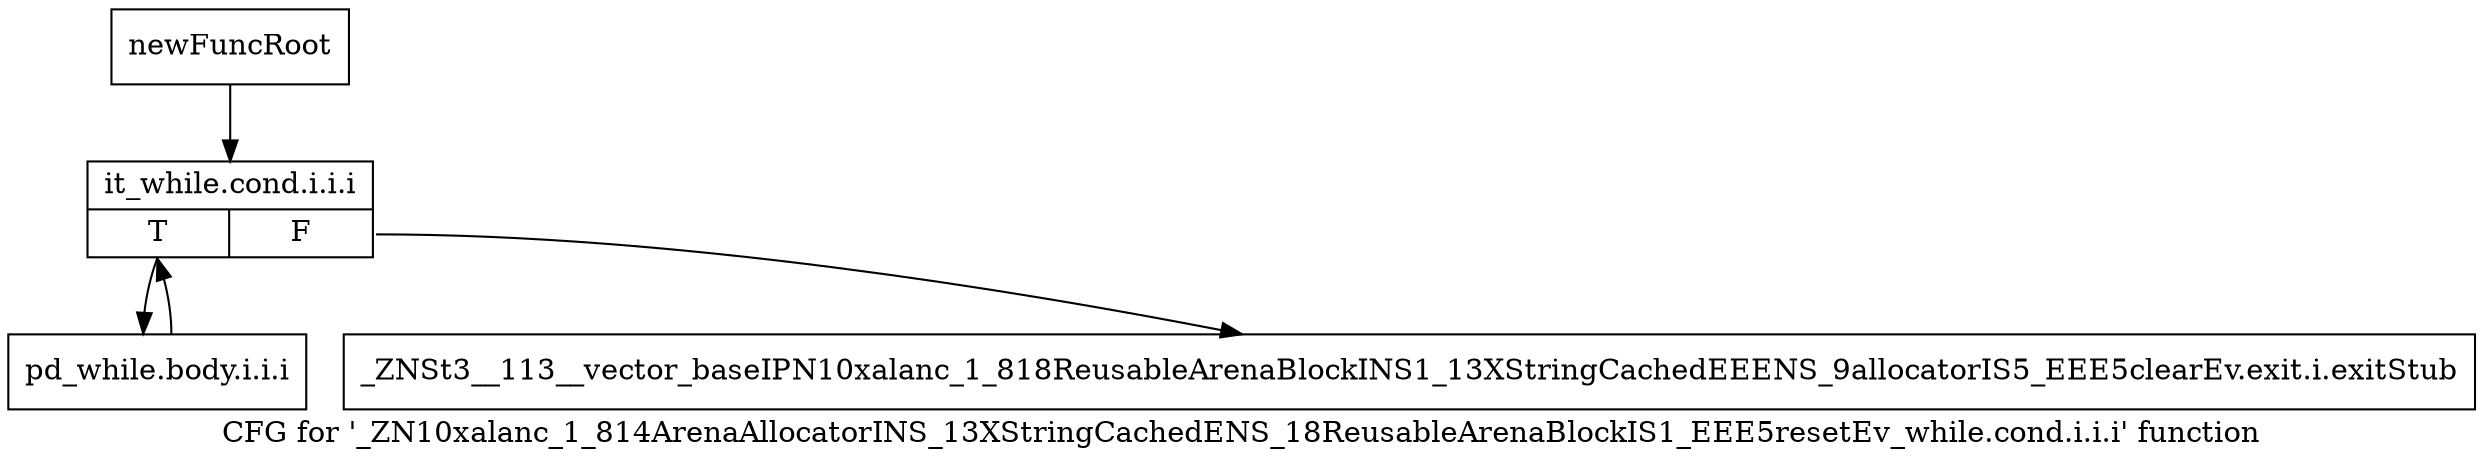 digraph "CFG for '_ZN10xalanc_1_814ArenaAllocatorINS_13XStringCachedENS_18ReusableArenaBlockIS1_EEE5resetEv_while.cond.i.i.i' function" {
	label="CFG for '_ZN10xalanc_1_814ArenaAllocatorINS_13XStringCachedENS_18ReusableArenaBlockIS1_EEE5resetEv_while.cond.i.i.i' function";

	Node0x9edc890 [shape=record,label="{newFuncRoot}"];
	Node0x9edc890 -> Node0x9edc930;
	Node0x9edc8e0 [shape=record,label="{_ZNSt3__113__vector_baseIPN10xalanc_1_818ReusableArenaBlockINS1_13XStringCachedEEENS_9allocatorIS5_EEE5clearEv.exit.i.exitStub}"];
	Node0x9edc930 [shape=record,label="{it_while.cond.i.i.i|{<s0>T|<s1>F}}"];
	Node0x9edc930:s0 -> Node0x9edc980;
	Node0x9edc930:s1 -> Node0x9edc8e0;
	Node0x9edc980 [shape=record,label="{pd_while.body.i.i.i}"];
	Node0x9edc980 -> Node0x9edc930;
}
